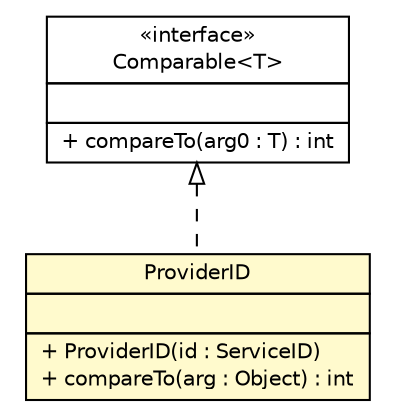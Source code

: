#!/usr/local/bin/dot
#
# Class diagram 
# Generated by UMLGraph version R5_6 (http://www.umlgraph.org/)
#

digraph G {
	edge [fontname="Helvetica",fontsize=10,labelfontname="Helvetica",labelfontsize=10];
	node [fontname="Helvetica",fontsize=10,shape=plaintext];
	nodesep=0.25;
	ranksep=0.5;
	// sorcer.jini.lookup.ProviderID
	c407397 [label=<<table title="sorcer.jini.lookup.ProviderID" border="0" cellborder="1" cellspacing="0" cellpadding="2" port="p" bgcolor="lemonChiffon" href="./ProviderID.html">
		<tr><td><table border="0" cellspacing="0" cellpadding="1">
<tr><td align="center" balign="center"> ProviderID </td></tr>
		</table></td></tr>
		<tr><td><table border="0" cellspacing="0" cellpadding="1">
<tr><td align="left" balign="left">  </td></tr>
		</table></td></tr>
		<tr><td><table border="0" cellspacing="0" cellpadding="1">
<tr><td align="left" balign="left"> + ProviderID(id : ServiceID) </td></tr>
<tr><td align="left" balign="left"> + compareTo(arg : Object) : int </td></tr>
		</table></td></tr>
		</table>>, URL="./ProviderID.html", fontname="Helvetica", fontcolor="black", fontsize=10.0];
	//sorcer.jini.lookup.ProviderID implements java.lang.Comparable<T>
	c407776:p -> c407397:p [dir=back,arrowtail=empty,style=dashed];
	// java.lang.Comparable<T>
	c407776 [label=<<table title="java.lang.Comparable" border="0" cellborder="1" cellspacing="0" cellpadding="2" port="p" href="http://docs.oracle.com/javase/7/docs/api/java/lang/Comparable.html">
		<tr><td><table border="0" cellspacing="0" cellpadding="1">
<tr><td align="center" balign="center"> &#171;interface&#187; </td></tr>
<tr><td align="center" balign="center"> Comparable&lt;T&gt; </td></tr>
		</table></td></tr>
		<tr><td><table border="0" cellspacing="0" cellpadding="1">
<tr><td align="left" balign="left">  </td></tr>
		</table></td></tr>
		<tr><td><table border="0" cellspacing="0" cellpadding="1">
<tr><td align="left" balign="left"> + compareTo(arg0 : T) : int </td></tr>
		</table></td></tr>
		</table>>, URL="http://docs.oracle.com/javase/7/docs/api/java/lang/Comparable.html", fontname="Helvetica", fontcolor="black", fontsize=10.0];
}

